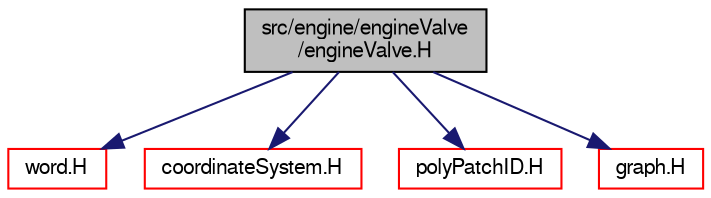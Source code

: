 digraph "src/engine/engineValve/engineValve.H"
{
  bgcolor="transparent";
  edge [fontname="FreeSans",fontsize="10",labelfontname="FreeSans",labelfontsize="10"];
  node [fontname="FreeSans",fontsize="10",shape=record];
  Node0 [label="src/engine/engineValve\l/engineValve.H",height=0.2,width=0.4,color="black", fillcolor="grey75", style="filled", fontcolor="black"];
  Node0 -> Node1 [color="midnightblue",fontsize="10",style="solid",fontname="FreeSans"];
  Node1 [label="word.H",height=0.2,width=0.4,color="red",URL="$a12662.html"];
  Node0 -> Node13 [color="midnightblue",fontsize="10",style="solid",fontname="FreeSans"];
  Node13 [label="coordinateSystem.H",height=0.2,width=0.4,color="red",URL="$a07520.html"];
  Node0 -> Node222 [color="midnightblue",fontsize="10",style="solid",fontname="FreeSans"];
  Node222 [label="polyPatchID.H",height=0.2,width=0.4,color="red",URL="$a11144.html"];
  Node0 -> Node224 [color="midnightblue",fontsize="10",style="solid",fontname="FreeSans"];
  Node224 [label="graph.H",height=0.2,width=0.4,color="red",URL="$a10298.html"];
}

